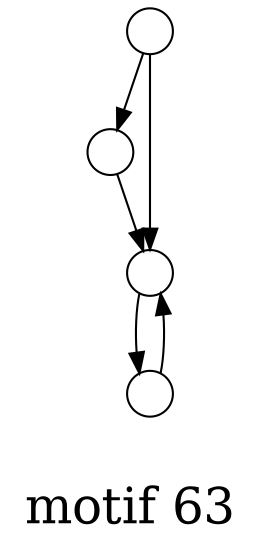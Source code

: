 /*****
motif 63
*****/

digraph G {
  graph [splines=false overlap=false]
  node  [shape=ellipse, width=0.3, height=0.3, label=""]
  0 ;
  1 ;
  2 ;
  3 ;
  0 -> 1;
  0 -> 2;
  1 -> 2;
  2 -> 3;
  3 -> 2;
  label = "\nmotif 63\n";  fontsize=24;
}
